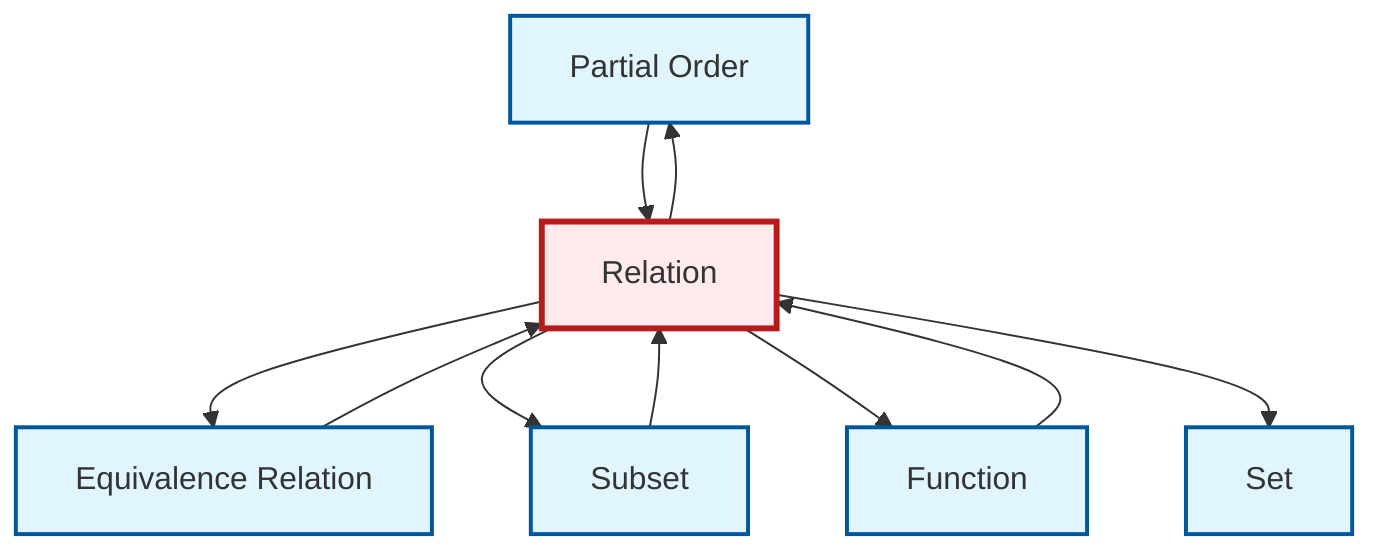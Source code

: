 graph TD
    classDef definition fill:#e1f5fe,stroke:#01579b,stroke-width:2px
    classDef theorem fill:#f3e5f5,stroke:#4a148c,stroke-width:2px
    classDef axiom fill:#fff3e0,stroke:#e65100,stroke-width:2px
    classDef example fill:#e8f5e9,stroke:#1b5e20,stroke-width:2px
    classDef current fill:#ffebee,stroke:#b71c1c,stroke-width:3px
    def-partial-order["Partial Order"]:::definition
    def-set["Set"]:::definition
    def-equivalence-relation["Equivalence Relation"]:::definition
    def-function["Function"]:::definition
    def-subset["Subset"]:::definition
    def-relation["Relation"]:::definition
    def-relation --> def-equivalence-relation
    def-relation --> def-subset
    def-equivalence-relation --> def-relation
    def-subset --> def-relation
    def-partial-order --> def-relation
    def-function --> def-relation
    def-relation --> def-function
    def-relation --> def-set
    def-relation --> def-partial-order
    class def-relation current